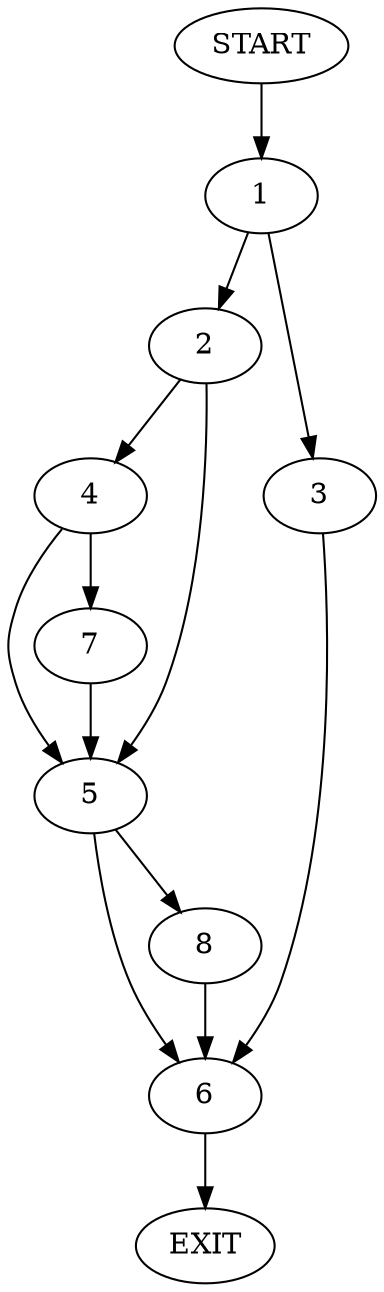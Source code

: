 digraph {
0 [label="START"]
9 [label="EXIT"]
0 -> 1
1 -> 2
1 -> 3
2 -> 4
2 -> 5
3 -> 6
6 -> 9
4 -> 5
4 -> 7
5 -> 8
5 -> 6
7 -> 5
8 -> 6
}
